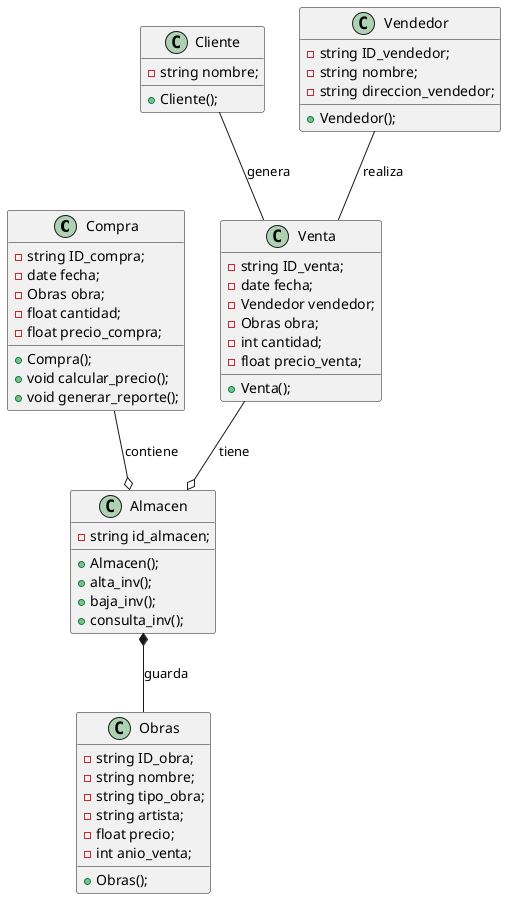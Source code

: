 /' ACTIVIDAD 1 - Diagramas de clases
Nombre: Daniela Flores Javier
Matrícula: A01023226'/

@startuml
  Class Compra{
    -string ID_compra;
    -date fecha;
    -Obras obra;
    -float cantidad;
    -float precio_compra;

    +Compra();
    +void calcular_precio();
    +void generar_reporte();
  }

  Class Cliente{
    -string nombre;

    +Cliente();
  }

  Class Venta{
    -string ID_venta;
    -date fecha;
    -Vendedor vendedor;
    -Obras obra;
    -int cantidad;
    -float precio_venta;

    +Venta();
  }

  Class Vendedor{
    -string ID_vendedor;
    -string nombre;
    -string direccion_vendedor;

    +Vendedor();
  }

  Class Obras{
    -string ID_obra;
    -string nombre;
    -string tipo_obra;
    -string artista;
    -float precio;
    -int anio_venta;

    +Obras();
  }

  Class Almacen{
    -string id_almacen;

    +Almacen();
    +alta_inv();
    +baja_inv();
    +consulta_inv();
  }

  Almacen *-- Obras : guarda
  Compra --o Almacen : contiene
  Venta --o Almacen : tiene
  Vendedor -- Venta : realiza
  Cliente -- Venta : genera
@enduml
